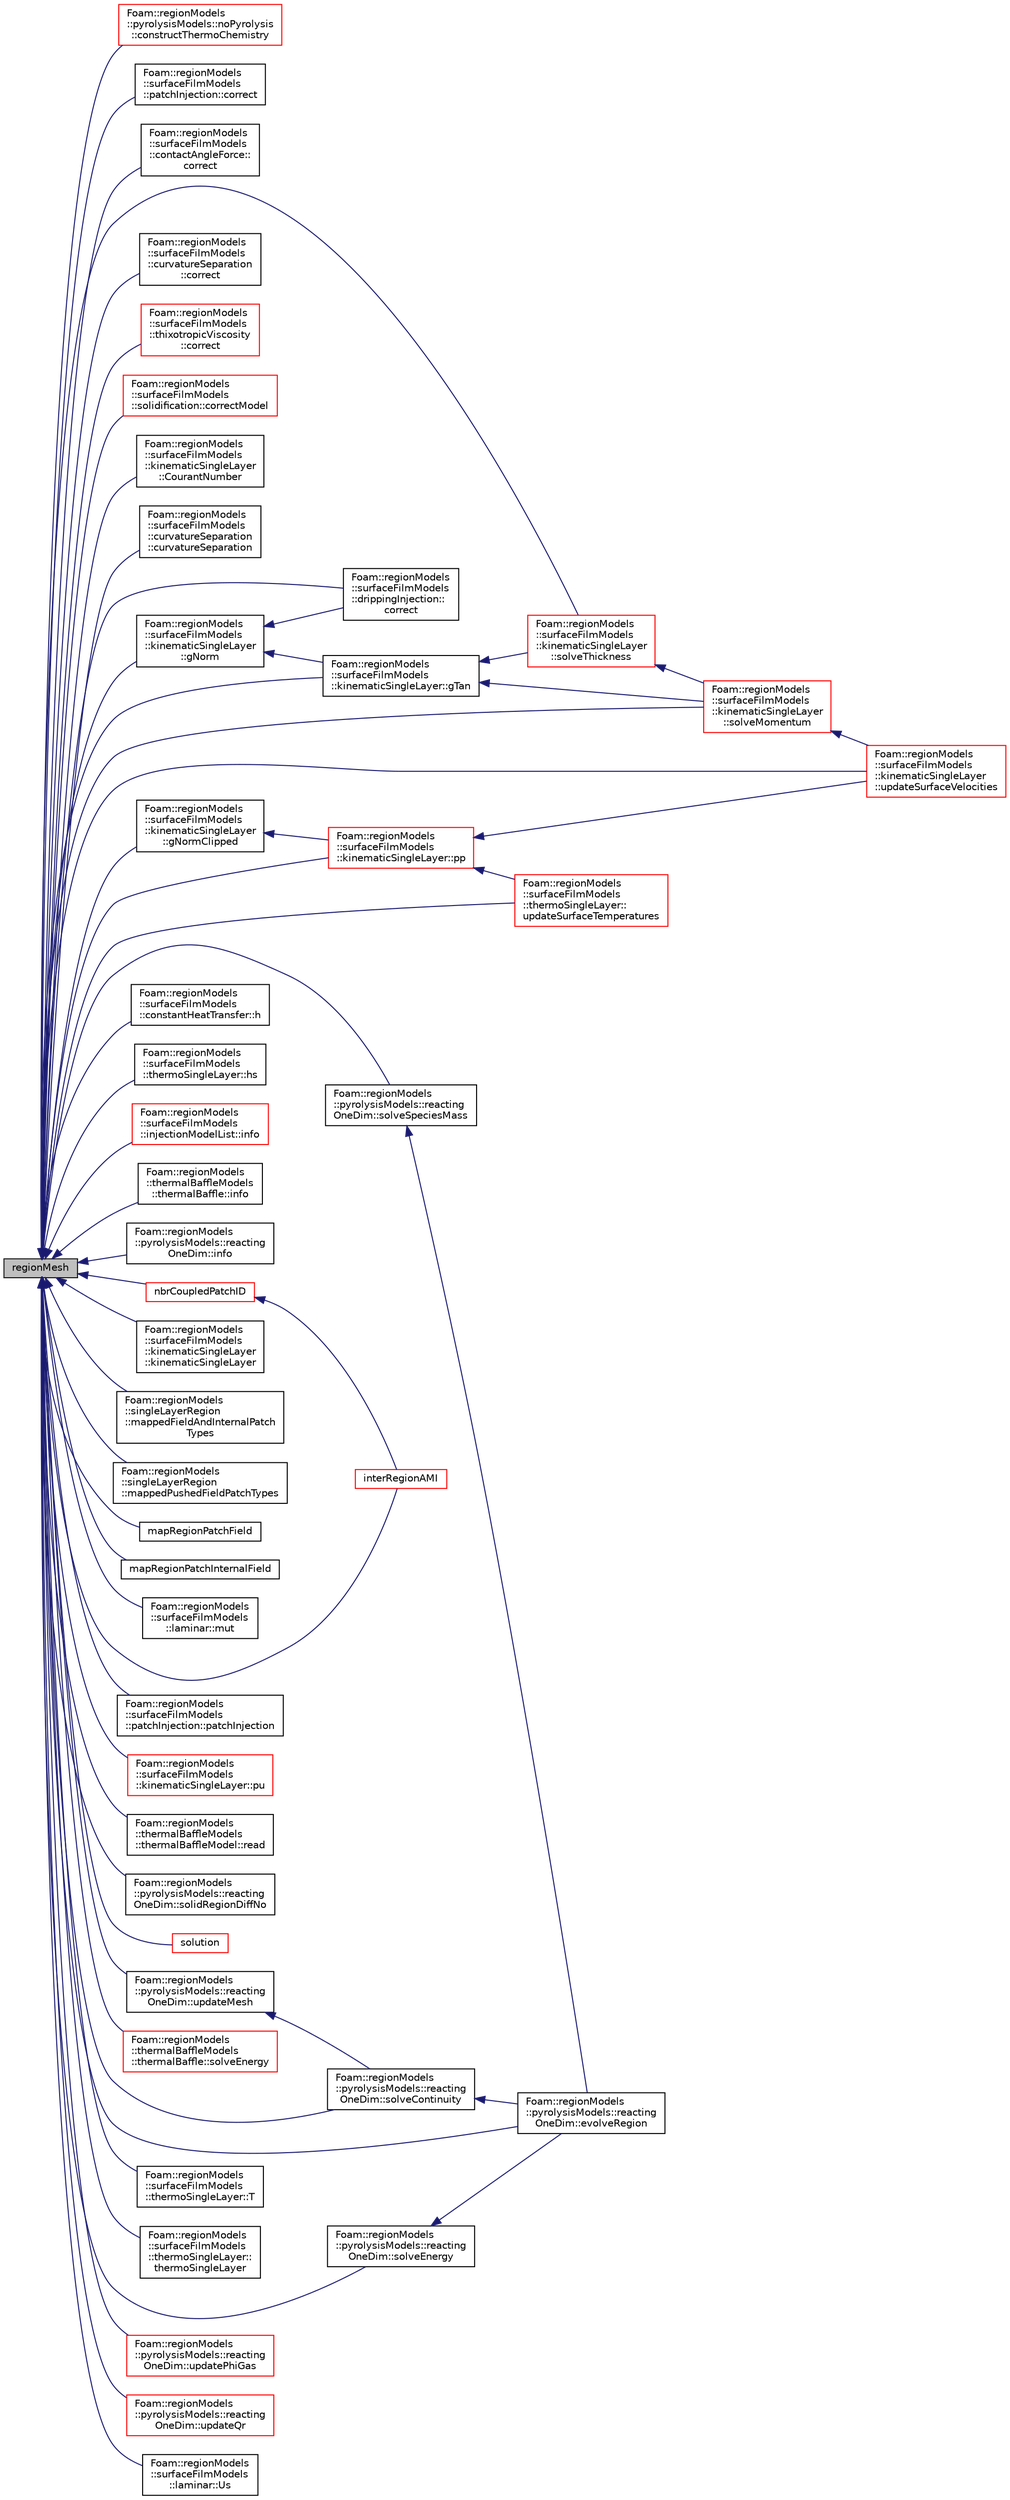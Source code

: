 digraph "regionMesh"
{
  bgcolor="transparent";
  edge [fontname="Helvetica",fontsize="10",labelfontname="Helvetica",labelfontsize="10"];
  node [fontname="Helvetica",fontsize="10",shape=record];
  rankdir="LR";
  Node1 [label="regionMesh",height=0.2,width=0.4,color="black", fillcolor="grey75", style="filled", fontcolor="black"];
  Node1 -> Node2 [dir="back",color="midnightblue",fontsize="10",style="solid",fontname="Helvetica"];
  Node2 [label="Foam::regionModels\l::pyrolysisModels::noPyrolysis\l::constructThermoChemistry",height=0.2,width=0.4,color="red",URL="$a01679.html#abd58fd9dbd7f833fdd872682b18d2ca6",tooltip="Reset solidChemistryModel and solidThermo pointers. "];
  Node1 -> Node3 [dir="back",color="midnightblue",fontsize="10",style="solid",fontname="Helvetica"];
  Node3 [label="Foam::regionModels\l::surfaceFilmModels\l::patchInjection::correct",height=0.2,width=0.4,color="black",URL="$a01839.html#a8c67db65404877aac3731246ffb15754",tooltip="Correct. "];
  Node1 -> Node4 [dir="back",color="midnightblue",fontsize="10",style="solid",fontname="Helvetica"];
  Node4 [label="Foam::regionModels\l::surfaceFilmModels\l::contactAngleForce::\lcorrect",height=0.2,width=0.4,color="black",URL="$a00396.html#ae8286cb1594f9b26a1c5291173459307",tooltip="Correct. "];
  Node1 -> Node5 [dir="back",color="midnightblue",fontsize="10",style="solid",fontname="Helvetica"];
  Node5 [label="Foam::regionModels\l::surfaceFilmModels\l::drippingInjection::\lcorrect",height=0.2,width=0.4,color="black",URL="$a00581.html#a8c67db65404877aac3731246ffb15754",tooltip="Correct. "];
  Node1 -> Node6 [dir="back",color="midnightblue",fontsize="10",style="solid",fontname="Helvetica"];
  Node6 [label="Foam::regionModels\l::surfaceFilmModels\l::curvatureSeparation\l::correct",height=0.2,width=0.4,color="black",URL="$a00446.html#a8c67db65404877aac3731246ffb15754",tooltip="Correct. "];
  Node1 -> Node7 [dir="back",color="midnightblue",fontsize="10",style="solid",fontname="Helvetica"];
  Node7 [label="Foam::regionModels\l::surfaceFilmModels\l::thixotropicViscosity\l::correct",height=0.2,width=0.4,color="red",URL="$a02690.html#a2e639533765b4cde1bd3d0f0c528aa6c",tooltip="Correct. "];
  Node1 -> Node8 [dir="back",color="midnightblue",fontsize="10",style="solid",fontname="Helvetica"];
  Node8 [label="Foam::regionModels\l::surfaceFilmModels\l::solidification::correctModel",height=0.2,width=0.4,color="red",URL="$a02445.html#abd12427a5e2dc465d748364b75b41c46",tooltip="Correct. "];
  Node1 -> Node9 [dir="back",color="midnightblue",fontsize="10",style="solid",fontname="Helvetica"];
  Node9 [label="Foam::regionModels\l::surfaceFilmModels\l::kinematicSingleLayer\l::CourantNumber",height=0.2,width=0.4,color="black",URL="$a01258.html#abc2fa8b7b02b27cfd575364b4d62eeb8",tooltip="Courant number evaluation. "];
  Node1 -> Node10 [dir="back",color="midnightblue",fontsize="10",style="solid",fontname="Helvetica"];
  Node10 [label="Foam::regionModels\l::surfaceFilmModels\l::curvatureSeparation\l::curvatureSeparation",height=0.2,width=0.4,color="black",URL="$a00446.html#a9222f6abd6732386986265a43f56ea30",tooltip="Construct from surface film model. "];
  Node1 -> Node11 [dir="back",color="midnightblue",fontsize="10",style="solid",fontname="Helvetica"];
  Node11 [label="Foam::regionModels\l::pyrolysisModels::reacting\lOneDim::evolveRegion",height=0.2,width=0.4,color="black",URL="$a02141.html#afde8f52457f90e83a4eaf49755c19ec9",tooltip="Evolve the pyrolysis equations. "];
  Node1 -> Node12 [dir="back",color="midnightblue",fontsize="10",style="solid",fontname="Helvetica"];
  Node12 [label="Foam::regionModels\l::surfaceFilmModels\l::kinematicSingleLayer\l::gNorm",height=0.2,width=0.4,color="black",URL="$a01258.html#a36b03881846e4652c241b289ffed6ac5",tooltip="Return the gravity normal-to-patch component contribution. "];
  Node12 -> Node13 [dir="back",color="midnightblue",fontsize="10",style="solid",fontname="Helvetica"];
  Node13 [label="Foam::regionModels\l::surfaceFilmModels\l::kinematicSingleLayer::gTan",height=0.2,width=0.4,color="black",URL="$a01258.html#a9d5bca687e0112892d9ce559f58d7b0d",tooltip="Return the gravity tangential component contributions. "];
  Node13 -> Node14 [dir="back",color="midnightblue",fontsize="10",style="solid",fontname="Helvetica"];
  Node14 [label="Foam::regionModels\l::surfaceFilmModels\l::kinematicSingleLayer\l::solveMomentum",height=0.2,width=0.4,color="red",URL="$a01258.html#aaba5d5ef7ac2693c87b0b31a7605f178",tooltip="Solve for film velocity. "];
  Node14 -> Node15 [dir="back",color="midnightblue",fontsize="10",style="solid",fontname="Helvetica"];
  Node15 [label="Foam::regionModels\l::surfaceFilmModels\l::kinematicSingleLayer\l::updateSurfaceVelocities",height=0.2,width=0.4,color="red",URL="$a01258.html#a22134deef2f1f598fae44f744a1e7962",tooltip="Update film surface velocities. "];
  Node13 -> Node16 [dir="back",color="midnightblue",fontsize="10",style="solid",fontname="Helvetica"];
  Node16 [label="Foam::regionModels\l::surfaceFilmModels\l::kinematicSingleLayer\l::solveThickness",height=0.2,width=0.4,color="red",URL="$a01258.html#a38ccae6e6751502d71d2490fca96a516",tooltip="Solve coupled velocity-thickness equations. "];
  Node16 -> Node14 [dir="back",color="midnightblue",fontsize="10",style="solid",fontname="Helvetica"];
  Node12 -> Node5 [dir="back",color="midnightblue",fontsize="10",style="solid",fontname="Helvetica"];
  Node1 -> Node17 [dir="back",color="midnightblue",fontsize="10",style="solid",fontname="Helvetica"];
  Node17 [label="Foam::regionModels\l::surfaceFilmModels\l::kinematicSingleLayer\l::gNormClipped",height=0.2,width=0.4,color="black",URL="$a01258.html#a67832a61dba0da8c9e97d74abbc12641",tooltip="Return the gravity normal-to-patch component contribution. "];
  Node17 -> Node18 [dir="back",color="midnightblue",fontsize="10",style="solid",fontname="Helvetica"];
  Node18 [label="Foam::regionModels\l::surfaceFilmModels\l::kinematicSingleLayer::pp",height=0.2,width=0.4,color="red",URL="$a01258.html#ac0001dfb6180e452fe671ec2a4d8efed",tooltip="Implicit pressure source coefficient. "];
  Node18 -> Node15 [dir="back",color="midnightblue",fontsize="10",style="solid",fontname="Helvetica"];
  Node18 -> Node19 [dir="back",color="midnightblue",fontsize="10",style="solid",fontname="Helvetica"];
  Node19 [label="Foam::regionModels\l::surfaceFilmModels\l::thermoSingleLayer::\lupdateSurfaceTemperatures",height=0.2,width=0.4,color="red",URL="$a02685.html#a20e11eb3132999c1fe4b49811ee262c1",tooltip="Correct the film surface and wall temperatures. "];
  Node1 -> Node13 [dir="back",color="midnightblue",fontsize="10",style="solid",fontname="Helvetica"];
  Node1 -> Node20 [dir="back",color="midnightblue",fontsize="10",style="solid",fontname="Helvetica"];
  Node20 [label="Foam::regionModels\l::surfaceFilmModels\l::constantHeatTransfer::h",height=0.2,width=0.4,color="black",URL="$a00362.html#a81fad2fc148108cf751711ae8259fcc8",tooltip="Return the heat transfer coefficient [W/m2/K]. "];
  Node1 -> Node21 [dir="back",color="midnightblue",fontsize="10",style="solid",fontname="Helvetica"];
  Node21 [label="Foam::regionModels\l::surfaceFilmModels\l::thermoSingleLayer::hs",height=0.2,width=0.4,color="black",URL="$a02685.html#ad5ef3d7b5984752155bec89abb8e737c",tooltip="Return sensible enthalpy as a function of temperature. "];
  Node1 -> Node22 [dir="back",color="midnightblue",fontsize="10",style="solid",fontname="Helvetica"];
  Node22 [label="Foam::regionModels\l::surfaceFilmModels\l::injectionModelList::info",height=0.2,width=0.4,color="red",URL="$a01114.html#a535c2aef67becff77ed292ab0eceb44c",tooltip="Provide some info. "];
  Node1 -> Node23 [dir="back",color="midnightblue",fontsize="10",style="solid",fontname="Helvetica"];
  Node23 [label="Foam::regionModels\l::thermalBaffleModels\l::thermalBaffle::info",height=0.2,width=0.4,color="black",URL="$a02663.html#ac1b66fe77173de9e5e8542b2823d6071",tooltip="Provide some feedback. "];
  Node1 -> Node24 [dir="back",color="midnightblue",fontsize="10",style="solid",fontname="Helvetica"];
  Node24 [label="Foam::regionModels\l::pyrolysisModels::reacting\lOneDim::info",height=0.2,width=0.4,color="black",URL="$a02141.html#ac1b66fe77173de9e5e8542b2823d6071",tooltip="Provide some feedback. "];
  Node1 -> Node25 [dir="back",color="midnightblue",fontsize="10",style="solid",fontname="Helvetica"];
  Node25 [label="interRegionAMI",height=0.2,width=0.4,color="red",URL="$a02186.html#a81acb6478989816a5604241f1cea7636",tooltip="Create or return a new inter-region AMI object. "];
  Node1 -> Node26 [dir="back",color="midnightblue",fontsize="10",style="solid",fontname="Helvetica"];
  Node26 [label="Foam::regionModels\l::surfaceFilmModels\l::kinematicSingleLayer\l::kinematicSingleLayer",height=0.2,width=0.4,color="black",URL="$a01258.html#a14eca3a31a140f9c312c803d4517b361",tooltip="Construct from components. "];
  Node1 -> Node27 [dir="back",color="midnightblue",fontsize="10",style="solid",fontname="Helvetica"];
  Node27 [label="Foam::regionModels\l::singleLayerRegion\l::mappedFieldAndInternalPatch\lTypes",height=0.2,width=0.4,color="black",URL="$a02391.html#a1ccd593356663813419f8d65ff5e2e81"];
  Node1 -> Node28 [dir="back",color="midnightblue",fontsize="10",style="solid",fontname="Helvetica"];
  Node28 [label="Foam::regionModels\l::singleLayerRegion\l::mappedPushedFieldPatchTypes",height=0.2,width=0.4,color="black",URL="$a02391.html#a7be31a74ccb28485563ae10e9e1c2190"];
  Node1 -> Node29 [dir="back",color="midnightblue",fontsize="10",style="solid",fontname="Helvetica"];
  Node29 [label="mapRegionPatchField",height=0.2,width=0.4,color="black",URL="$a02186.html#a86fb5d3b0c95d505975846df0aa27d15"];
  Node1 -> Node30 [dir="back",color="midnightblue",fontsize="10",style="solid",fontname="Helvetica"];
  Node30 [label="mapRegionPatchInternalField",height=0.2,width=0.4,color="black",URL="$a02186.html#a7bee5071d70ee374f908e182695aa8af"];
  Node1 -> Node31 [dir="back",color="midnightblue",fontsize="10",style="solid",fontname="Helvetica"];
  Node31 [label="Foam::regionModels\l::surfaceFilmModels\l::laminar::mut",height=0.2,width=0.4,color="black",URL="$a01290.html#ad455a1b98258ba82f9513bc630954622",tooltip="Return the film turbulence viscosity. "];
  Node1 -> Node32 [dir="back",color="midnightblue",fontsize="10",style="solid",fontname="Helvetica"];
  Node32 [label="nbrCoupledPatchID",height=0.2,width=0.4,color="red",URL="$a02186.html#a7f1109da8fc9c8dd21ccfcbf544d123b",tooltip="Return the coupled patch ID paired with coupled patch. "];
  Node32 -> Node25 [dir="back",color="midnightblue",fontsize="10",style="solid",fontname="Helvetica"];
  Node1 -> Node33 [dir="back",color="midnightblue",fontsize="10",style="solid",fontname="Helvetica"];
  Node33 [label="Foam::regionModels\l::surfaceFilmModels\l::patchInjection::patchInjection",height=0.2,width=0.4,color="black",URL="$a01839.html#a152b740d187e325136f51f50c9b798ab",tooltip="Construct from surface film model. "];
  Node1 -> Node18 [dir="back",color="midnightblue",fontsize="10",style="solid",fontname="Helvetica"];
  Node1 -> Node34 [dir="back",color="midnightblue",fontsize="10",style="solid",fontname="Helvetica"];
  Node34 [label="Foam::regionModels\l::surfaceFilmModels\l::kinematicSingleLayer::pu",height=0.2,width=0.4,color="red",URL="$a01258.html#af857966cb5b12af455a84af2f9f65b98",tooltip="Explicit pressure source contribution. "];
  Node1 -> Node35 [dir="back",color="midnightblue",fontsize="10",style="solid",fontname="Helvetica"];
  Node35 [label="Foam::regionModels\l::thermalBaffleModels\l::thermalBaffleModel::read",height=0.2,width=0.4,color="black",URL="$a02667.html#afac0600fef97b05534a595ce00b272ed",tooltip="Read control parameters from dictionary. "];
  Node1 -> Node36 [dir="back",color="midnightblue",fontsize="10",style="solid",fontname="Helvetica"];
  Node36 [label="Foam::regionModels\l::pyrolysisModels::reacting\lOneDim::solidRegionDiffNo",height=0.2,width=0.4,color="black",URL="$a02141.html#a689680eb71a05f6bb1be9068faf025e7",tooltip="Mean diffusion number of the solid region. "];
  Node1 -> Node37 [dir="back",color="midnightblue",fontsize="10",style="solid",fontname="Helvetica"];
  Node37 [label="solution",height=0.2,width=0.4,color="red",URL="$a02186.html#acc62a43849574ec22542de93bc80b149",tooltip="Return the solution dictionary. "];
  Node1 -> Node38 [dir="back",color="midnightblue",fontsize="10",style="solid",fontname="Helvetica"];
  Node38 [label="Foam::regionModels\l::pyrolysisModels::reacting\lOneDim::solveContinuity",height=0.2,width=0.4,color="black",URL="$a02141.html#a1a4c7f06441e29b9703723dfd2e5976d",tooltip="Solve continuity equation. "];
  Node38 -> Node11 [dir="back",color="midnightblue",fontsize="10",style="solid",fontname="Helvetica"];
  Node1 -> Node39 [dir="back",color="midnightblue",fontsize="10",style="solid",fontname="Helvetica"];
  Node39 [label="Foam::regionModels\l::thermalBaffleModels\l::thermalBaffle::solveEnergy",height=0.2,width=0.4,color="red",URL="$a02663.html#a533e6e7fb2c00cd976a89d545355000c",tooltip="Solve energy equation. "];
  Node1 -> Node40 [dir="back",color="midnightblue",fontsize="10",style="solid",fontname="Helvetica"];
  Node40 [label="Foam::regionModels\l::pyrolysisModels::reacting\lOneDim::solveEnergy",height=0.2,width=0.4,color="black",URL="$a02141.html#a533e6e7fb2c00cd976a89d545355000c",tooltip="Solve energy. "];
  Node40 -> Node11 [dir="back",color="midnightblue",fontsize="10",style="solid",fontname="Helvetica"];
  Node1 -> Node14 [dir="back",color="midnightblue",fontsize="10",style="solid",fontname="Helvetica"];
  Node1 -> Node41 [dir="back",color="midnightblue",fontsize="10",style="solid",fontname="Helvetica"];
  Node41 [label="Foam::regionModels\l::pyrolysisModels::reacting\lOneDim::solveSpeciesMass",height=0.2,width=0.4,color="black",URL="$a02141.html#a11a62c12f16dc6c9ed50053f4b66d9a1",tooltip="Solve solid species mass conservation. "];
  Node41 -> Node11 [dir="back",color="midnightblue",fontsize="10",style="solid",fontname="Helvetica"];
  Node1 -> Node16 [dir="back",color="midnightblue",fontsize="10",style="solid",fontname="Helvetica"];
  Node1 -> Node42 [dir="back",color="midnightblue",fontsize="10",style="solid",fontname="Helvetica"];
  Node42 [label="Foam::regionModels\l::surfaceFilmModels\l::thermoSingleLayer::T",height=0.2,width=0.4,color="black",URL="$a02685.html#a5f39bf492a7742e143f788e7457c5488",tooltip="Return temperature as a function of sensible enthalpy. "];
  Node1 -> Node43 [dir="back",color="midnightblue",fontsize="10",style="solid",fontname="Helvetica"];
  Node43 [label="Foam::regionModels\l::surfaceFilmModels\l::thermoSingleLayer::\lthermoSingleLayer",height=0.2,width=0.4,color="black",URL="$a02685.html#a599169c7bc33623aea76634f78847295",tooltip="Construct from components. "];
  Node1 -> Node44 [dir="back",color="midnightblue",fontsize="10",style="solid",fontname="Helvetica"];
  Node44 [label="Foam::regionModels\l::pyrolysisModels::reacting\lOneDim::updateMesh",height=0.2,width=0.4,color="black",URL="$a02141.html#a952670312514ffa01609add0cd7292dd",tooltip="Update/move mesh based on change in mass. "];
  Node44 -> Node38 [dir="back",color="midnightblue",fontsize="10",style="solid",fontname="Helvetica"];
  Node1 -> Node45 [dir="back",color="midnightblue",fontsize="10",style="solid",fontname="Helvetica"];
  Node45 [label="Foam::regionModels\l::pyrolysisModels::reacting\lOneDim::updatePhiGas",height=0.2,width=0.4,color="red",URL="$a02141.html#a7929b3edb2e13e93a3e98e85bfd45b43",tooltip="Update enthalpy flux for pyrolysis gases. "];
  Node1 -> Node46 [dir="back",color="midnightblue",fontsize="10",style="solid",fontname="Helvetica"];
  Node46 [label="Foam::regionModels\l::pyrolysisModels::reacting\lOneDim::updateQr",height=0.2,width=0.4,color="red",URL="$a02141.html#a7f226e9587fdbd0707a2d93c76e91aaf",tooltip="Update radiative flux in pyrolysis region. "];
  Node1 -> Node19 [dir="back",color="midnightblue",fontsize="10",style="solid",fontname="Helvetica"];
  Node1 -> Node15 [dir="back",color="midnightblue",fontsize="10",style="solid",fontname="Helvetica"];
  Node1 -> Node47 [dir="back",color="midnightblue",fontsize="10",style="solid",fontname="Helvetica"];
  Node47 [label="Foam::regionModels\l::surfaceFilmModels\l::laminar::Us",height=0.2,width=0.4,color="black",URL="$a01290.html#a599cd677d99c7fe482a64f2c155ebe54",tooltip="Return the film surface velocity. "];
}
